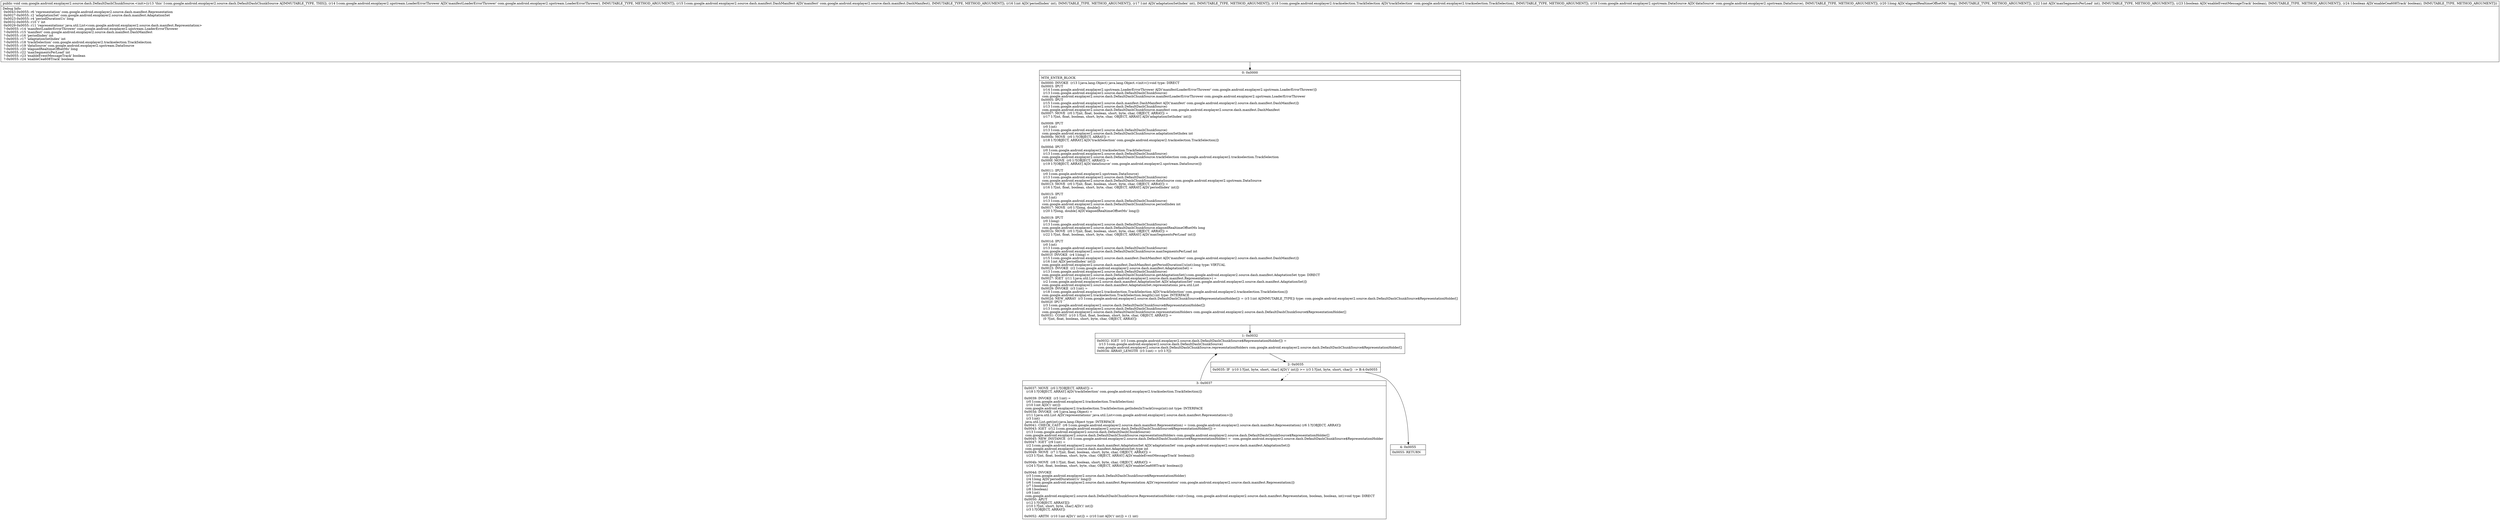 digraph "CFG forcom.google.android.exoplayer2.source.dash.DefaultDashChunkSource.\<init\>(Lcom\/google\/android\/exoplayer2\/upstream\/LoaderErrorThrower;Lcom\/google\/android\/exoplayer2\/source\/dash\/manifest\/DashManifest;IILcom\/google\/android\/exoplayer2\/trackselection\/TrackSelection;Lcom\/google\/android\/exoplayer2\/upstream\/DataSource;JIZZ)V" {
Node_0 [shape=record,label="{0\:\ 0x0000|MTH_ENTER_BLOCK\l|0x0000: INVOKE  (r13 I:java.lang.Object) java.lang.Object.\<init\>():void type: DIRECT \l0x0003: IPUT  \l  (r14 I:com.google.android.exoplayer2.upstream.LoaderErrorThrower A[D('manifestLoaderErrorThrower' com.google.android.exoplayer2.upstream.LoaderErrorThrower)])\l  (r13 I:com.google.android.exoplayer2.source.dash.DefaultDashChunkSource)\l com.google.android.exoplayer2.source.dash.DefaultDashChunkSource.manifestLoaderErrorThrower com.google.android.exoplayer2.upstream.LoaderErrorThrower \l0x0005: IPUT  \l  (r15 I:com.google.android.exoplayer2.source.dash.manifest.DashManifest A[D('manifest' com.google.android.exoplayer2.source.dash.manifest.DashManifest)])\l  (r13 I:com.google.android.exoplayer2.source.dash.DefaultDashChunkSource)\l com.google.android.exoplayer2.source.dash.DefaultDashChunkSource.manifest com.google.android.exoplayer2.source.dash.manifest.DashManifest \l0x0007: MOVE  (r0 I:?[int, float, boolean, short, byte, char, OBJECT, ARRAY]) = \l  (r17 I:?[int, float, boolean, short, byte, char, OBJECT, ARRAY] A[D('adaptationSetIndex' int)])\l \l0x0009: IPUT  \l  (r0 I:int)\l  (r13 I:com.google.android.exoplayer2.source.dash.DefaultDashChunkSource)\l com.google.android.exoplayer2.source.dash.DefaultDashChunkSource.adaptationSetIndex int \l0x000b: MOVE  (r0 I:?[OBJECT, ARRAY]) = \l  (r18 I:?[OBJECT, ARRAY] A[D('trackSelection' com.google.android.exoplayer2.trackselection.TrackSelection)])\l \l0x000d: IPUT  \l  (r0 I:com.google.android.exoplayer2.trackselection.TrackSelection)\l  (r13 I:com.google.android.exoplayer2.source.dash.DefaultDashChunkSource)\l com.google.android.exoplayer2.source.dash.DefaultDashChunkSource.trackSelection com.google.android.exoplayer2.trackselection.TrackSelection \l0x000f: MOVE  (r0 I:?[OBJECT, ARRAY]) = \l  (r19 I:?[OBJECT, ARRAY] A[D('dataSource' com.google.android.exoplayer2.upstream.DataSource)])\l \l0x0011: IPUT  \l  (r0 I:com.google.android.exoplayer2.upstream.DataSource)\l  (r13 I:com.google.android.exoplayer2.source.dash.DefaultDashChunkSource)\l com.google.android.exoplayer2.source.dash.DefaultDashChunkSource.dataSource com.google.android.exoplayer2.upstream.DataSource \l0x0013: MOVE  (r0 I:?[int, float, boolean, short, byte, char, OBJECT, ARRAY]) = \l  (r16 I:?[int, float, boolean, short, byte, char, OBJECT, ARRAY] A[D('periodIndex' int)])\l \l0x0015: IPUT  \l  (r0 I:int)\l  (r13 I:com.google.android.exoplayer2.source.dash.DefaultDashChunkSource)\l com.google.android.exoplayer2.source.dash.DefaultDashChunkSource.periodIndex int \l0x0017: MOVE  (r0 I:?[long, double]) = \l  (r20 I:?[long, double] A[D('elapsedRealtimeOffsetMs' long)])\l \l0x0019: IPUT  \l  (r0 I:long)\l  (r13 I:com.google.android.exoplayer2.source.dash.DefaultDashChunkSource)\l com.google.android.exoplayer2.source.dash.DefaultDashChunkSource.elapsedRealtimeOffsetMs long \l0x001b: MOVE  (r0 I:?[int, float, boolean, short, byte, char, OBJECT, ARRAY]) = \l  (r22 I:?[int, float, boolean, short, byte, char, OBJECT, ARRAY] A[D('maxSegmentsPerLoad' int)])\l \l0x001d: IPUT  \l  (r0 I:int)\l  (r13 I:com.google.android.exoplayer2.source.dash.DefaultDashChunkSource)\l com.google.android.exoplayer2.source.dash.DefaultDashChunkSource.maxSegmentsPerLoad int \l0x001f: INVOKE  (r4 I:long) = \l  (r15 I:com.google.android.exoplayer2.source.dash.manifest.DashManifest A[D('manifest' com.google.android.exoplayer2.source.dash.manifest.DashManifest)])\l  (r16 I:int A[D('periodIndex' int)])\l com.google.android.exoplayer2.source.dash.manifest.DashManifest.getPeriodDurationUs(int):long type: VIRTUAL \l0x0023: INVOKE  (r2 I:com.google.android.exoplayer2.source.dash.manifest.AdaptationSet) = \l  (r13 I:com.google.android.exoplayer2.source.dash.DefaultDashChunkSource)\l com.google.android.exoplayer2.source.dash.DefaultDashChunkSource.getAdaptationSet():com.google.android.exoplayer2.source.dash.manifest.AdaptationSet type: DIRECT \l0x0027: IGET  (r11 I:java.util.List\<com.google.android.exoplayer2.source.dash.manifest.Representation\>) = \l  (r2 I:com.google.android.exoplayer2.source.dash.manifest.AdaptationSet A[D('adaptationSet' com.google.android.exoplayer2.source.dash.manifest.AdaptationSet)])\l com.google.android.exoplayer2.source.dash.manifest.AdaptationSet.representations java.util.List \l0x0029: INVOKE  (r3 I:int) = \l  (r18 I:com.google.android.exoplayer2.trackselection.TrackSelection A[D('trackSelection' com.google.android.exoplayer2.trackselection.TrackSelection)])\l com.google.android.exoplayer2.trackselection.TrackSelection.length():int type: INTERFACE \l0x002d: NEW_ARRAY  (r3 I:com.google.android.exoplayer2.source.dash.DefaultDashChunkSource$RepresentationHolder[]) = (r3 I:int A[IMMUTABLE_TYPE]) type: com.google.android.exoplayer2.source.dash.DefaultDashChunkSource$RepresentationHolder[] \l0x002f: IPUT  \l  (r3 I:com.google.android.exoplayer2.source.dash.DefaultDashChunkSource$RepresentationHolder[])\l  (r13 I:com.google.android.exoplayer2.source.dash.DefaultDashChunkSource)\l com.google.android.exoplayer2.source.dash.DefaultDashChunkSource.representationHolders com.google.android.exoplayer2.source.dash.DefaultDashChunkSource$RepresentationHolder[] \l0x0031: CONST  (r10 I:?[int, float, boolean, short, byte, char, OBJECT, ARRAY]) = \l  (0 ?[int, float, boolean, short, byte, char, OBJECT, ARRAY])\l \l}"];
Node_1 [shape=record,label="{1\:\ 0x0032|0x0032: IGET  (r3 I:com.google.android.exoplayer2.source.dash.DefaultDashChunkSource$RepresentationHolder[]) = \l  (r13 I:com.google.android.exoplayer2.source.dash.DefaultDashChunkSource)\l com.google.android.exoplayer2.source.dash.DefaultDashChunkSource.representationHolders com.google.android.exoplayer2.source.dash.DefaultDashChunkSource$RepresentationHolder[] \l0x0034: ARRAY_LENGTH  (r3 I:int) = (r3 I:?[]) \l}"];
Node_2 [shape=record,label="{2\:\ 0x0035|0x0035: IF  (r10 I:?[int, byte, short, char] A[D('i' int)]) \>= (r3 I:?[int, byte, short, char])  \-\> B:4:0x0055 \l}"];
Node_3 [shape=record,label="{3\:\ 0x0037|0x0037: MOVE  (r0 I:?[OBJECT, ARRAY]) = \l  (r18 I:?[OBJECT, ARRAY] A[D('trackSelection' com.google.android.exoplayer2.trackselection.TrackSelection)])\l \l0x0039: INVOKE  (r3 I:int) = \l  (r0 I:com.google.android.exoplayer2.trackselection.TrackSelection)\l  (r10 I:int A[D('i' int)])\l com.google.android.exoplayer2.trackselection.TrackSelection.getIndexInTrackGroup(int):int type: INTERFACE \l0x003d: INVOKE  (r6 I:java.lang.Object) = \l  (r11 I:java.util.List A[D('representations' java.util.List\<com.google.android.exoplayer2.source.dash.manifest.Representation\>)])\l  (r3 I:int)\l java.util.List.get(int):java.lang.Object type: INTERFACE \l0x0041: CHECK_CAST  (r6 I:com.google.android.exoplayer2.source.dash.manifest.Representation) = (com.google.android.exoplayer2.source.dash.manifest.Representation) (r6 I:?[OBJECT, ARRAY]) \l0x0043: IGET  (r12 I:com.google.android.exoplayer2.source.dash.DefaultDashChunkSource$RepresentationHolder[]) = \l  (r13 I:com.google.android.exoplayer2.source.dash.DefaultDashChunkSource)\l com.google.android.exoplayer2.source.dash.DefaultDashChunkSource.representationHolders com.google.android.exoplayer2.source.dash.DefaultDashChunkSource$RepresentationHolder[] \l0x0045: NEW_INSTANCE  (r3 I:com.google.android.exoplayer2.source.dash.DefaultDashChunkSource$RepresentationHolder) =  com.google.android.exoplayer2.source.dash.DefaultDashChunkSource$RepresentationHolder \l0x0047: IGET  (r9 I:int) = \l  (r2 I:com.google.android.exoplayer2.source.dash.manifest.AdaptationSet A[D('adaptationSet' com.google.android.exoplayer2.source.dash.manifest.AdaptationSet)])\l com.google.android.exoplayer2.source.dash.manifest.AdaptationSet.type int \l0x0049: MOVE  (r7 I:?[int, float, boolean, short, byte, char, OBJECT, ARRAY]) = \l  (r23 I:?[int, float, boolean, short, byte, char, OBJECT, ARRAY] A[D('enableEventMessageTrack' boolean)])\l \l0x004b: MOVE  (r8 I:?[int, float, boolean, short, byte, char, OBJECT, ARRAY]) = \l  (r24 I:?[int, float, boolean, short, byte, char, OBJECT, ARRAY] A[D('enableCea608Track' boolean)])\l \l0x004d: INVOKE  \l  (r3 I:com.google.android.exoplayer2.source.dash.DefaultDashChunkSource$RepresentationHolder)\l  (r4 I:long A[D('periodDurationUs' long)])\l  (r6 I:com.google.android.exoplayer2.source.dash.manifest.Representation A[D('representation' com.google.android.exoplayer2.source.dash.manifest.Representation)])\l  (r7 I:boolean)\l  (r8 I:boolean)\l  (r9 I:int)\l com.google.android.exoplayer2.source.dash.DefaultDashChunkSource.RepresentationHolder.\<init\>(long, com.google.android.exoplayer2.source.dash.manifest.Representation, boolean, boolean, int):void type: DIRECT \l0x0050: APUT  \l  (r12 I:?[OBJECT, ARRAY][])\l  (r10 I:?[int, short, byte, char] A[D('i' int)])\l  (r3 I:?[OBJECT, ARRAY])\l \l0x0052: ARITH  (r10 I:int A[D('i' int)]) = (r10 I:int A[D('i' int)]) + (1 int) \l}"];
Node_4 [shape=record,label="{4\:\ 0x0055|0x0055: RETURN   \l}"];
MethodNode[shape=record,label="{public void com.google.android.exoplayer2.source.dash.DefaultDashChunkSource.\<init\>((r13 'this' I:com.google.android.exoplayer2.source.dash.DefaultDashChunkSource A[IMMUTABLE_TYPE, THIS]), (r14 I:com.google.android.exoplayer2.upstream.LoaderErrorThrower A[D('manifestLoaderErrorThrower' com.google.android.exoplayer2.upstream.LoaderErrorThrower), IMMUTABLE_TYPE, METHOD_ARGUMENT]), (r15 I:com.google.android.exoplayer2.source.dash.manifest.DashManifest A[D('manifest' com.google.android.exoplayer2.source.dash.manifest.DashManifest), IMMUTABLE_TYPE, METHOD_ARGUMENT]), (r16 I:int A[D('periodIndex' int), IMMUTABLE_TYPE, METHOD_ARGUMENT]), (r17 I:int A[D('adaptationSetIndex' int), IMMUTABLE_TYPE, METHOD_ARGUMENT]), (r18 I:com.google.android.exoplayer2.trackselection.TrackSelection A[D('trackSelection' com.google.android.exoplayer2.trackselection.TrackSelection), IMMUTABLE_TYPE, METHOD_ARGUMENT]), (r19 I:com.google.android.exoplayer2.upstream.DataSource A[D('dataSource' com.google.android.exoplayer2.upstream.DataSource), IMMUTABLE_TYPE, METHOD_ARGUMENT]), (r20 I:long A[D('elapsedRealtimeOffsetMs' long), IMMUTABLE_TYPE, METHOD_ARGUMENT]), (r22 I:int A[D('maxSegmentsPerLoad' int), IMMUTABLE_TYPE, METHOD_ARGUMENT]), (r23 I:boolean A[D('enableEventMessageTrack' boolean), IMMUTABLE_TYPE, METHOD_ARGUMENT]), (r24 I:boolean A[D('enableCea608Track' boolean), IMMUTABLE_TYPE, METHOD_ARGUMENT]))  | Debug Info:\l  0x0043\-0x0055: r6 'representation' com.google.android.exoplayer2.source.dash.manifest.Representation\l  0x0027\-0x0055: r2 'adaptationSet' com.google.android.exoplayer2.source.dash.manifest.AdaptationSet\l  0x0023\-0x0055: r4 'periodDurationUs' long\l  0x0032\-0x0055: r10 'i' int\l  0x0029\-0x0055: r11 'representations' java.util.List\<com.google.android.exoplayer2.source.dash.manifest.Representation\>\l  ?\-0x0055: r14 'manifestLoaderErrorThrower' com.google.android.exoplayer2.upstream.LoaderErrorThrower\l  ?\-0x0055: r15 'manifest' com.google.android.exoplayer2.source.dash.manifest.DashManifest\l  ?\-0x0055: r16 'periodIndex' int\l  ?\-0x0055: r17 'adaptationSetIndex' int\l  ?\-0x0055: r18 'trackSelection' com.google.android.exoplayer2.trackselection.TrackSelection\l  ?\-0x0055: r19 'dataSource' com.google.android.exoplayer2.upstream.DataSource\l  ?\-0x0055: r20 'elapsedRealtimeOffsetMs' long\l  ?\-0x0055: r22 'maxSegmentsPerLoad' int\l  ?\-0x0055: r23 'enableEventMessageTrack' boolean\l  ?\-0x0055: r24 'enableCea608Track' boolean\l}"];
MethodNode -> Node_0;
Node_0 -> Node_1;
Node_1 -> Node_2;
Node_2 -> Node_3[style=dashed];
Node_2 -> Node_4;
Node_3 -> Node_1;
}

